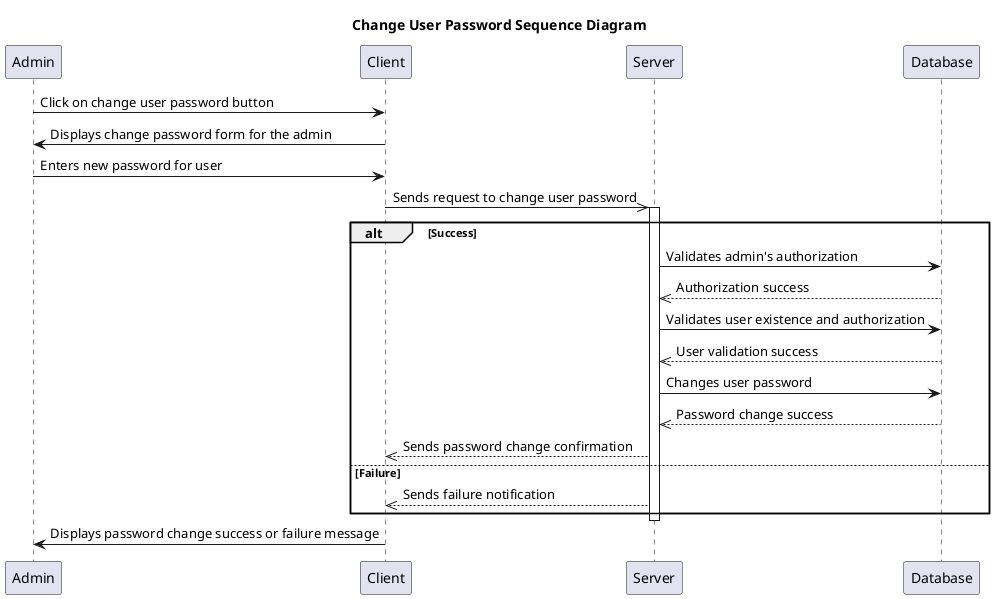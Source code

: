 @startuml
Participant Admin
Participant Client
Participant Server
Participant Database
title Change User Password Sequence Diagram

Admin->Client: Click on change user password button
Client->Admin: Displays change password form for the admin
Admin->Client: Enters new password for user
Client->>Server: Sends request to change user password

activate Server
alt Success
    Server->Database: Validates admin's authorization
    Database-->>Server: Authorization success


        Server->Database: Validates user existence and authorization
        Database-->>Server: User validation success
        Server->Database: Changes user password
        Database-->>Server: Password change success

        Server-->>Client: Sends password change confirmation

else Failure
    Server-->>Client: Sends failure notification
end
deactivate Server

Client->Admin: Displays password change success or failure message
@enduml